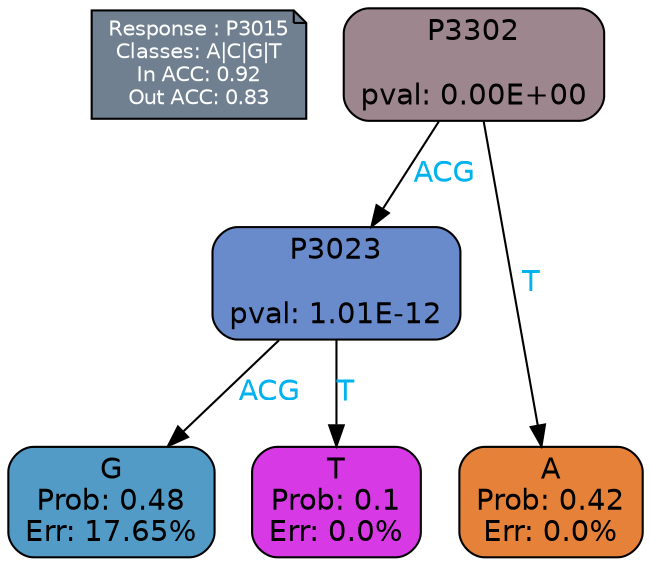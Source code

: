 digraph Tree {
node [shape=box, style="filled, rounded", color="black", fontname=helvetica] ;
graph [ranksep=equally, splines=polylines, bgcolor=transparent, dpi=600] ;
edge [fontname=helvetica] ;
LEGEND [label="Response : P3015
Classes: A|C|G|T
In ACC: 0.92
Out ACC: 0.83
",shape=note,align=left,style=filled,fillcolor="slategray",fontcolor="white",fontsize=10];1 [label="P3302

pval: 0.00E+00", fillcolor="#9d868d"] ;
2 [label="P3023

pval: 1.01E-12", fillcolor="#698acb"] ;
3 [label="G
Prob: 0.48
Err: 17.65%", fillcolor="#529bc6"] ;
4 [label="T
Prob: 0.1
Err: 0.0%", fillcolor="#d739e5"] ;
5 [label="A
Prob: 0.42
Err: 0.0%", fillcolor="#e58139"] ;
1 -> 2 [label="ACG",fontcolor=deepskyblue2] ;
1 -> 5 [label="T",fontcolor=deepskyblue2] ;
2 -> 3 [label="ACG",fontcolor=deepskyblue2] ;
2 -> 4 [label="T",fontcolor=deepskyblue2] ;
{rank = same; 3;4;5;}{rank = same; LEGEND;1;}}